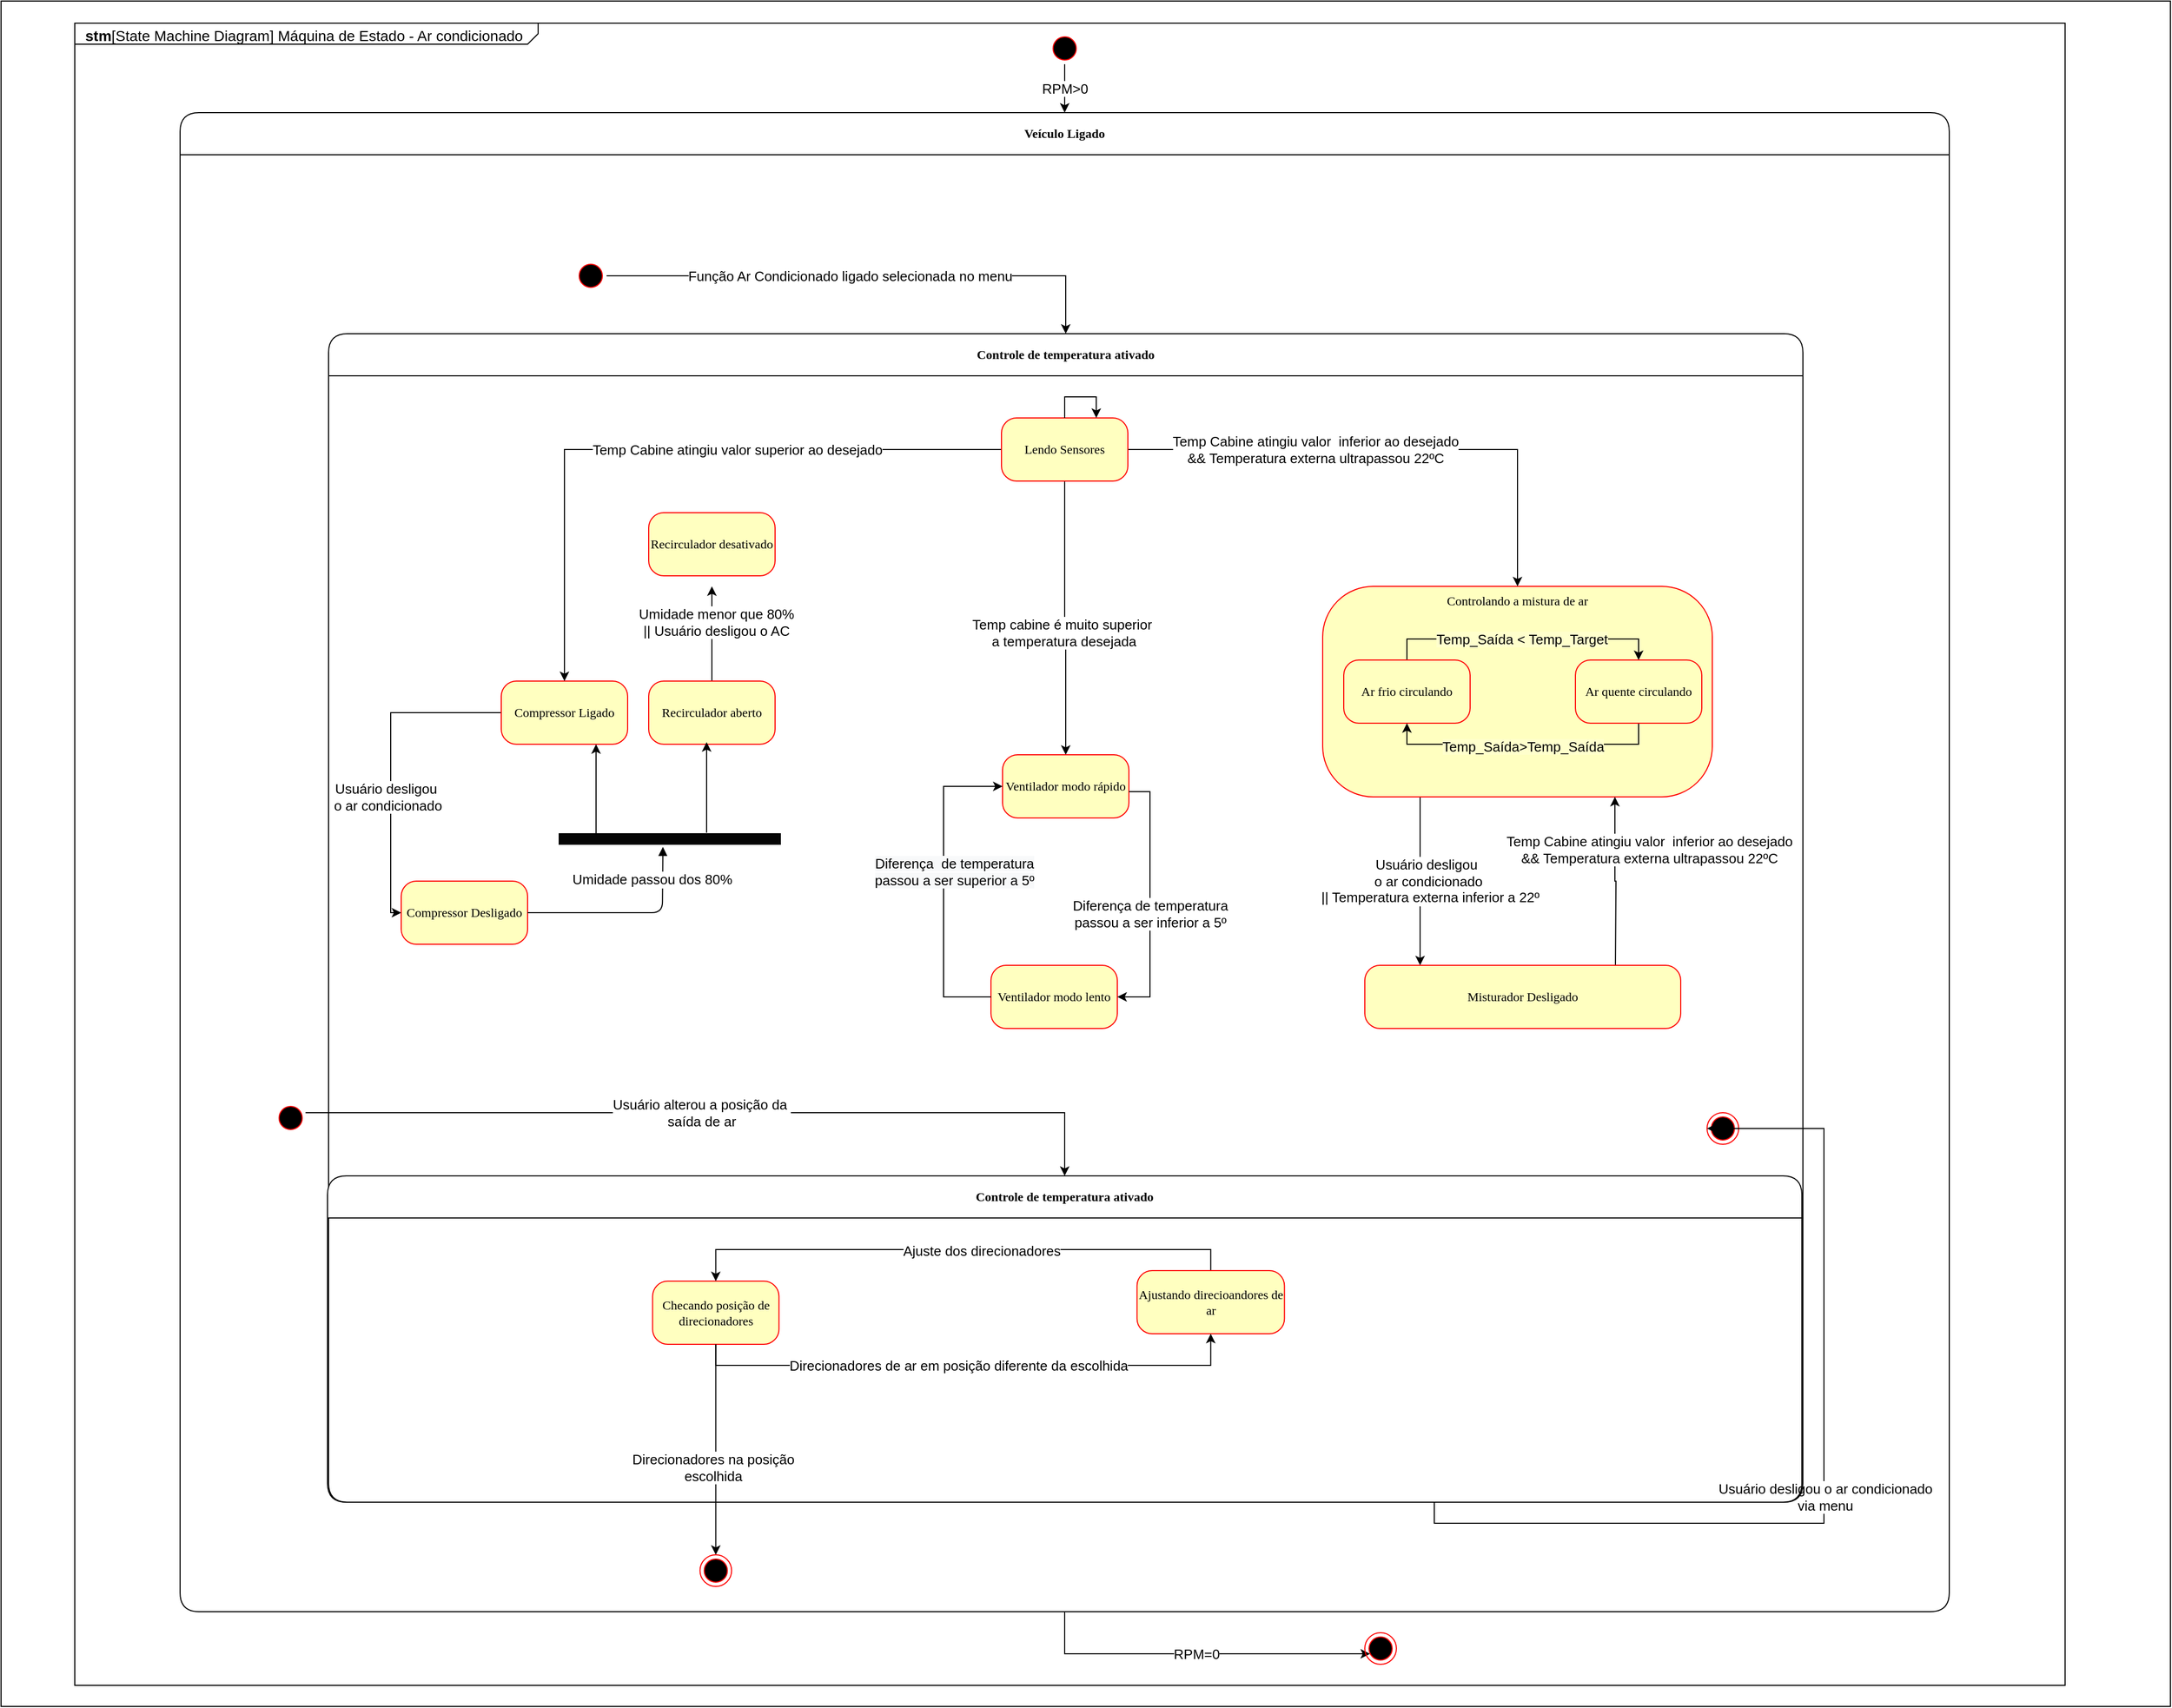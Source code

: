 <mxfile version="15.8.3" type="github">
  <diagram name="Page-1" id="58cdce13-f638-feb5-8d6f-7d28b1aa9fa0">
    <mxGraphModel dx="3875" dy="3597" grid="1" gridSize="10" guides="1" tooltips="1" connect="1" arrows="1" fold="1" page="1" pageScale="1" pageWidth="2336" pageHeight="1654" background="none" math="0" shadow="0">
      <root>
        <mxCell id="0" />
        <mxCell id="1" parent="0" />
        <mxCell id="StRiqY4Ps2wGi9c5ffev-5" value="" style="rounded=0;whiteSpace=wrap;html=1;" vertex="1" parent="1">
          <mxGeometry x="230" y="-1640" width="2060" height="1620" as="geometry" />
        </mxCell>
        <mxCell id="2FUNfznmdYpebAtP3zaA-22" value="" style="edgeStyle=orthogonalEdgeStyle;rounded=0;orthogonalLoop=1;jettySize=auto;html=1;fontSize=13;exitX=0;exitY=0.5;exitDx=0;exitDy=0;" parent="1" source="382b91b5511bd0f7-6" target="2FUNfznmdYpebAtP3zaA-21" edge="1">
          <mxGeometry relative="1" as="geometry">
            <Array as="points">
              <mxPoint x="600" y="-964" />
              <mxPoint x="600" y="-774" />
            </Array>
          </mxGeometry>
        </mxCell>
        <mxCell id="2FUNfznmdYpebAtP3zaA-23" value="Usuário desligou&amp;nbsp;&lt;br&gt;o ar condicionado" style="edgeLabel;html=1;align=center;verticalAlign=middle;resizable=0;points=[];fontSize=13;" parent="2FUNfznmdYpebAtP3zaA-22" vertex="1" connectable="0">
          <mxGeometry x="-0.337" y="2" relative="1" as="geometry">
            <mxPoint x="-7" y="78" as="offset" />
          </mxGeometry>
        </mxCell>
        <mxCell id="382b91b5511bd0f7-6" value="Compressor Ligado" style="rounded=1;whiteSpace=wrap;html=1;arcSize=24;fillColor=#ffffc0;strokeColor=#ff0000;shadow=0;comic=0;labelBackgroundColor=none;fontFamily=Verdana;fontSize=12;fontColor=#000000;align=center;" parent="1" vertex="1">
          <mxGeometry x="705" y="-994" width="120" height="60" as="geometry" />
        </mxCell>
        <mxCell id="2FUNfznmdYpebAtP3zaA-64" style="edgeStyle=orthogonalEdgeStyle;rounded=0;orthogonalLoop=1;jettySize=auto;html=1;exitX=0.25;exitY=1;exitDx=0;exitDy=0;entryX=0.175;entryY=0;entryDx=0;entryDy=0;entryPerimeter=0;fontSize=13;startArrow=none;startFill=0;" parent="1" source="382b91b5511bd0f7-7" target="2FUNfznmdYpebAtP3zaA-25" edge="1">
          <mxGeometry relative="1" as="geometry" />
        </mxCell>
        <mxCell id="382b91b5511bd0f7-7" value="Controlando a mistura de ar" style="rounded=1;whiteSpace=wrap;html=1;arcSize=24;fillColor=#ffffc0;strokeColor=#ff0000;shadow=0;comic=0;labelBackgroundColor=none;fontFamily=Verdana;fontSize=12;fontColor=#000000;verticalAlign=top;" parent="1" vertex="1">
          <mxGeometry x="1485" y="-1084" width="370" height="200" as="geometry" />
        </mxCell>
        <mxCell id="2FUNfznmdYpebAtP3zaA-147" value="RPM=0" style="edgeStyle=orthogonalEdgeStyle;rounded=0;orthogonalLoop=1;jettySize=auto;html=1;exitX=0.5;exitY=1;exitDx=0;exitDy=0;fontSize=13;startArrow=none;startFill=0;" parent="1" source="2a3bc250acf0617d-7" edge="1">
          <mxGeometry relative="1" as="geometry">
            <mxPoint x="1530" y="-70" as="targetPoint" />
            <Array as="points">
              <mxPoint x="1240" y="-70" />
              <mxPoint x="1520" y="-70" />
            </Array>
          </mxGeometry>
        </mxCell>
        <mxCell id="2a3bc250acf0617d-7" value="Veículo Ligado" style="swimlane;whiteSpace=wrap;html=1;rounded=1;shadow=0;comic=0;labelBackgroundColor=none;strokeWidth=1;fontFamily=Verdana;fontSize=12;align=center;startSize=40;" parent="1" vertex="1">
          <mxGeometry x="400" y="-1534" width="1680" height="1424" as="geometry" />
        </mxCell>
        <mxCell id="2FUNfznmdYpebAtP3zaA-86" style="edgeStyle=orthogonalEdgeStyle;rounded=0;orthogonalLoop=1;jettySize=auto;html=1;exitX=0.5;exitY=1;exitDx=0;exitDy=0;entryX=0.5;entryY=0;entryDx=0;entryDy=0;fontSize=13;startArrow=none;startFill=0;" parent="2a3bc250acf0617d-7" source="382b91b5511bd0f7-5" target="24f968d109e7d6b4-3" edge="1">
          <mxGeometry relative="1" as="geometry">
            <mxPoint x="508.71" y="1280" as="targetPoint" />
          </mxGeometry>
        </mxCell>
        <mxCell id="2FUNfznmdYpebAtP3zaA-87" value="Direcionadores na posição&lt;br&gt;escolhida" style="edgeLabel;html=1;align=center;verticalAlign=middle;resizable=0;points=[];fontSize=13;" parent="2FUNfznmdYpebAtP3zaA-86" vertex="1" connectable="0">
          <mxGeometry x="0.168" y="-3" relative="1" as="geometry">
            <mxPoint as="offset" />
          </mxGeometry>
        </mxCell>
        <mxCell id="382b91b5511bd0f7-5" value="Checando posição de direcionadores" style="rounded=1;whiteSpace=wrap;html=1;arcSize=24;fillColor=#ffffc0;strokeColor=#ff0000;shadow=0;comic=0;labelBackgroundColor=none;fontFamily=Verdana;fontSize=12;fontColor=#000000;align=center;" parent="2a3bc250acf0617d-7" vertex="1">
          <mxGeometry x="448.71" y="1110" width="120" height="60" as="geometry" />
        </mxCell>
        <mxCell id="2FUNfznmdYpebAtP3zaA-82" style="edgeStyle=orthogonalEdgeStyle;rounded=0;orthogonalLoop=1;jettySize=auto;html=1;exitX=0.5;exitY=0;exitDx=0;exitDy=0;entryX=0.5;entryY=0;entryDx=0;entryDy=0;fontSize=13;startArrow=none;startFill=0;" parent="2a3bc250acf0617d-7" source="2FUNfznmdYpebAtP3zaA-2" target="382b91b5511bd0f7-5" edge="1">
          <mxGeometry relative="1" as="geometry" />
        </mxCell>
        <mxCell id="2FUNfznmdYpebAtP3zaA-83" value="Ajuste dos direcionadores" style="edgeLabel;html=1;align=center;verticalAlign=middle;resizable=0;points=[];fontSize=13;" parent="2FUNfznmdYpebAtP3zaA-82" vertex="1" connectable="0">
          <mxGeometry x="-0.085" y="1" relative="1" as="geometry">
            <mxPoint as="offset" />
          </mxGeometry>
        </mxCell>
        <mxCell id="2FUNfznmdYpebAtP3zaA-2" value="Ajustando direcioandores de ar" style="rounded=1;whiteSpace=wrap;html=1;arcSize=24;fillColor=#ffffc0;strokeColor=#ff0000;shadow=0;comic=0;labelBackgroundColor=none;fontFamily=Verdana;fontSize=12;fontColor=#000000;align=center;" parent="2a3bc250acf0617d-7" vertex="1">
          <mxGeometry x="908.71" y="1100" width="140" height="60" as="geometry" />
        </mxCell>
        <mxCell id="2FUNfznmdYpebAtP3zaA-67" style="edgeStyle=orthogonalEdgeStyle;rounded=0;orthogonalLoop=1;jettySize=auto;html=1;exitX=0.5;exitY=1;exitDx=0;exitDy=0;entryX=0.5;entryY=1;entryDx=0;entryDy=0;fontSize=13;startArrow=none;startFill=0;" parent="2a3bc250acf0617d-7" source="382b91b5511bd0f7-5" target="2FUNfznmdYpebAtP3zaA-2" edge="1">
          <mxGeometry relative="1" as="geometry" />
        </mxCell>
        <mxCell id="2FUNfznmdYpebAtP3zaA-69" value="Text" style="edgeLabel;html=1;align=center;verticalAlign=middle;resizable=0;points=[];fontSize=13;" parent="2FUNfznmdYpebAtP3zaA-67" vertex="1" connectable="0">
          <mxGeometry x="0.118" y="-2" relative="1" as="geometry">
            <mxPoint as="offset" />
          </mxGeometry>
        </mxCell>
        <mxCell id="2FUNfznmdYpebAtP3zaA-73" value="In" style="edgeLabel;html=1;align=center;verticalAlign=middle;resizable=0;points=[];fontSize=13;" parent="2FUNfznmdYpebAtP3zaA-67" vertex="1" connectable="0">
          <mxGeometry x="0.108" y="-2" relative="1" as="geometry">
            <mxPoint as="offset" />
          </mxGeometry>
        </mxCell>
        <mxCell id="2FUNfznmdYpebAtP3zaA-77" value="Direcionadores de ar em posição diferente da escolhida" style="edgeLabel;html=1;align=center;verticalAlign=middle;resizable=0;points=[];fontSize=13;" parent="2FUNfznmdYpebAtP3zaA-67" vertex="1" connectable="0">
          <mxGeometry x="0.118" relative="1" as="geometry">
            <mxPoint x="-40" as="offset" />
          </mxGeometry>
        </mxCell>
        <mxCell id="2a3bc250acf0617d-3" value="" style="ellipse;html=1;shape=startState;fillColor=#000000;strokeColor=#ff0000;rounded=1;shadow=0;comic=0;labelBackgroundColor=none;fontFamily=Verdana;fontSize=12;fontColor=#000000;align=center;direction=south;" parent="2a3bc250acf0617d-7" vertex="1">
          <mxGeometry x="90" y="940" width="30" height="30" as="geometry" />
        </mxCell>
        <mxCell id="24f968d109e7d6b4-3" value="" style="ellipse;html=1;shape=endState;fillColor=#000000;strokeColor=#ff0000;rounded=1;shadow=0;comic=0;labelBackgroundColor=none;fontFamily=Verdana;fontSize=12;fontColor=#000000;align=center;" parent="2a3bc250acf0617d-7" vertex="1">
          <mxGeometry x="493.71" y="1370" width="30" height="30" as="geometry" />
        </mxCell>
        <mxCell id="2FUNfznmdYpebAtP3zaA-43" value="Ventilador modo lento" style="rounded=1;whiteSpace=wrap;html=1;arcSize=24;fillColor=#ffffc0;strokeColor=#ff0000;shadow=0;comic=0;labelBackgroundColor=none;fontFamily=Verdana;fontSize=12;fontColor=#000000;align=center;" parent="2a3bc250acf0617d-7" vertex="1">
          <mxGeometry x="770" y="810" width="120" height="60" as="geometry" />
        </mxCell>
        <mxCell id="2FUNfznmdYpebAtP3zaA-143" value="" style="ellipse;html=1;shape=endState;fillColor=#000000;strokeColor=#ff0000;rounded=1;shadow=0;comic=0;labelBackgroundColor=none;fontFamily=Verdana;fontSize=12;fontColor=#000000;align=center;" parent="2a3bc250acf0617d-7" vertex="1">
          <mxGeometry x="1450" y="950" width="30" height="30" as="geometry" />
        </mxCell>
        <mxCell id="2FUNfznmdYpebAtP3zaA-88" style="edgeStyle=orthogonalEdgeStyle;rounded=0;orthogonalLoop=1;jettySize=auto;html=1;fontSize=13;startArrow=none;startFill=0;" parent="1" source="2FUNfznmdYpebAtP3zaA-4" edge="1">
          <mxGeometry relative="1" as="geometry">
            <mxPoint x="905" y="-1084" as="targetPoint" />
          </mxGeometry>
        </mxCell>
        <mxCell id="2FUNfznmdYpebAtP3zaA-89" value="Umidade menor que 80% &lt;br&gt;|| Usuário desligou o AC" style="edgeLabel;html=1;align=center;verticalAlign=middle;resizable=0;points=[];fontSize=13;" parent="2FUNfznmdYpebAtP3zaA-88" vertex="1" connectable="0">
          <mxGeometry x="-0.272" y="1" relative="1" as="geometry">
            <mxPoint x="5" y="-23" as="offset" />
          </mxGeometry>
        </mxCell>
        <mxCell id="2FUNfznmdYpebAtP3zaA-4" value="Recirculador aberto" style="rounded=1;whiteSpace=wrap;html=1;arcSize=24;fillColor=#ffffc0;strokeColor=#ff0000;shadow=0;comic=0;labelBackgroundColor=none;fontFamily=Verdana;fontSize=12;fontColor=#000000;align=center;" parent="1" vertex="1">
          <mxGeometry x="845" y="-994" width="120" height="60" as="geometry" />
        </mxCell>
        <mxCell id="2FUNfznmdYpebAtP3zaA-6" value="Recirculador desativado" style="rounded=1;whiteSpace=wrap;html=1;arcSize=24;fillColor=#ffffc0;strokeColor=#ff0000;shadow=0;comic=0;labelBackgroundColor=none;fontFamily=Verdana;fontSize=12;fontColor=#000000;align=center;" parent="1" vertex="1">
          <mxGeometry x="845" y="-1154" width="120" height="60" as="geometry" />
        </mxCell>
        <mxCell id="2FUNfznmdYpebAtP3zaA-9" style="edgeStyle=orthogonalEdgeStyle;rounded=0;orthogonalLoop=1;jettySize=auto;html=1;entryX=0.5;entryY=0;entryDx=0;entryDy=0;" parent="1" source="2FUNfznmdYpebAtP3zaA-8" target="382b91b5511bd0f7-7" edge="1">
          <mxGeometry relative="1" as="geometry">
            <mxPoint x="1155" y="-1114" as="targetPoint" />
          </mxGeometry>
        </mxCell>
        <mxCell id="2FUNfznmdYpebAtP3zaA-13" value="Temp Cabine atingiu valor&amp;nbsp; inferior ao desejado&lt;br&gt;&amp;amp;&amp;amp; Temperatura externa ultrapassou 22ºC" style="edgeLabel;html=1;align=center;verticalAlign=middle;resizable=0;points=[];fontSize=13;" parent="2FUNfznmdYpebAtP3zaA-9" vertex="1" connectable="0">
          <mxGeometry x="-0.725" relative="1" as="geometry">
            <mxPoint x="109" as="offset" />
          </mxGeometry>
        </mxCell>
        <mxCell id="2FUNfznmdYpebAtP3zaA-10" style="edgeStyle=orthogonalEdgeStyle;rounded=0;orthogonalLoop=1;jettySize=auto;html=1;entryX=0.5;entryY=0;entryDx=0;entryDy=0;" parent="1" source="2FUNfznmdYpebAtP3zaA-8" target="382b91b5511bd0f7-6" edge="1">
          <mxGeometry relative="1" as="geometry" />
        </mxCell>
        <mxCell id="2FUNfznmdYpebAtP3zaA-19" value="Temp Cabine atingiu valor superior ao desejado" style="edgeLabel;html=1;align=center;verticalAlign=middle;resizable=0;points=[];fontSize=13;" parent="2FUNfznmdYpebAtP3zaA-10" vertex="1" connectable="0">
          <mxGeometry x="-0.311" relative="1" as="geometry">
            <mxPoint x="-32" as="offset" />
          </mxGeometry>
        </mxCell>
        <mxCell id="2FUNfznmdYpebAtP3zaA-50" style="edgeStyle=orthogonalEdgeStyle;rounded=0;orthogonalLoop=1;jettySize=auto;html=1;fontSize=13;startArrow=none;startFill=0;entryX=0.5;entryY=0;entryDx=0;entryDy=0;" parent="1" source="2FUNfznmdYpebAtP3zaA-8" target="2FUNfznmdYpebAtP3zaA-44" edge="1">
          <mxGeometry relative="1" as="geometry">
            <mxPoint x="1240" y="-1124" as="targetPoint" />
          </mxGeometry>
        </mxCell>
        <mxCell id="2FUNfznmdYpebAtP3zaA-51" value="Temp cabine é muito superior&amp;nbsp;&lt;br&gt;a temperatura desejada&lt;br&gt;" style="edgeLabel;html=1;align=center;verticalAlign=middle;resizable=0;points=[];fontSize=13;" parent="2FUNfznmdYpebAtP3zaA-50" vertex="1" connectable="0">
          <mxGeometry x="0.106" y="-2" relative="1" as="geometry">
            <mxPoint as="offset" />
          </mxGeometry>
        </mxCell>
        <mxCell id="2FUNfznmdYpebAtP3zaA-8" value="Lendo Sensores" style="rounded=1;whiteSpace=wrap;html=1;arcSize=24;fillColor=#ffffc0;strokeColor=#ff0000;shadow=0;comic=0;labelBackgroundColor=none;fontFamily=Verdana;fontSize=12;fontColor=#000000;align=center;" parent="1" vertex="1">
          <mxGeometry x="1180" y="-1244" width="120" height="60" as="geometry" />
        </mxCell>
        <mxCell id="2FUNfznmdYpebAtP3zaA-21" value="Compressor Desligado" style="rounded=1;whiteSpace=wrap;html=1;arcSize=24;fillColor=#ffffc0;strokeColor=#ff0000;shadow=0;comic=0;labelBackgroundColor=none;fontFamily=Verdana;fontSize=12;fontColor=#000000;align=center;" parent="1" vertex="1">
          <mxGeometry x="610" y="-804" width="120" height="60" as="geometry" />
        </mxCell>
        <mxCell id="2FUNfznmdYpebAtP3zaA-24" value="Usuário desligou&amp;nbsp;&lt;br&gt;o ar condicionado&lt;br&gt;&amp;nbsp;|| Temperatura externa inferior a 22º" style="edgeLabel;html=1;align=center;verticalAlign=middle;resizable=0;points=[];fontSize=13;" parent="1" vertex="1" connectable="0">
          <mxGeometry x="1585.0" y="-803.997" as="geometry" />
        </mxCell>
        <mxCell id="2FUNfznmdYpebAtP3zaA-65" style="edgeStyle=orthogonalEdgeStyle;rounded=0;orthogonalLoop=1;jettySize=auto;html=1;entryX=0.75;entryY=1;entryDx=0;entryDy=0;fontSize=13;startArrow=none;startFill=0;" parent="1" target="382b91b5511bd0f7-7" edge="1">
          <mxGeometry relative="1" as="geometry">
            <mxPoint x="1763" y="-724" as="sourcePoint" />
          </mxGeometry>
        </mxCell>
        <mxCell id="2FUNfznmdYpebAtP3zaA-25" value="Misturador Desligado" style="rounded=1;whiteSpace=wrap;html=1;arcSize=24;fillColor=#ffffc0;strokeColor=#ff0000;shadow=0;comic=0;labelBackgroundColor=none;fontFamily=Verdana;fontSize=12;fontColor=#000000;align=center;" parent="1" vertex="1">
          <mxGeometry x="1525" y="-724" width="300" height="60" as="geometry" />
        </mxCell>
        <mxCell id="2FUNfznmdYpebAtP3zaA-32" value="" style="html=1;points=[];perimeter=orthogonalPerimeter;fontSize=13;verticalAlign=top;fillColor=#050505;rotation=-90;" parent="1" vertex="1">
          <mxGeometry x="860" y="-949" width="10" height="210" as="geometry" />
        </mxCell>
        <mxCell id="2FUNfznmdYpebAtP3zaA-33" value="Umidade passou dos 80%" style="html=1;verticalAlign=bottom;startArrow=none;endArrow=block;startSize=8;fontSize=13;startFill=0;exitX=1;exitY=0.5;exitDx=0;exitDy=0;entryX=-0.25;entryY=0.469;entryDx=0;entryDy=0;entryPerimeter=0;" parent="1" source="2FUNfznmdYpebAtP3zaA-21" target="2FUNfznmdYpebAtP3zaA-32" edge="1">
          <mxGeometry x="0.566" y="10" relative="1" as="geometry">
            <mxPoint x="745" y="-774" as="sourcePoint" />
            <Array as="points">
              <mxPoint x="858" y="-774" />
            </Array>
            <mxPoint as="offset" />
          </mxGeometry>
        </mxCell>
        <mxCell id="2FUNfznmdYpebAtP3zaA-35" value="" style="endArrow=classic;html=1;fontSize=13;" parent="1" edge="1">
          <mxGeometry width="50" height="50" relative="1" as="geometry">
            <mxPoint x="795" y="-848" as="sourcePoint" />
            <mxPoint x="795" y="-934" as="targetPoint" />
          </mxGeometry>
        </mxCell>
        <mxCell id="2FUNfznmdYpebAtP3zaA-44" value="Ventilador modo rápido" style="rounded=1;whiteSpace=wrap;html=1;arcSize=24;fillColor=#ffffc0;strokeColor=#ff0000;shadow=0;comic=0;labelBackgroundColor=none;fontFamily=Verdana;fontSize=12;fontColor=#000000;align=center;" parent="1" vertex="1">
          <mxGeometry x="1181" y="-924" width="120" height="60" as="geometry" />
        </mxCell>
        <mxCell id="2FUNfznmdYpebAtP3zaA-46" style="edgeStyle=orthogonalEdgeStyle;rounded=0;orthogonalLoop=1;jettySize=auto;html=1;entryX=1;entryY=0.5;entryDx=0;entryDy=0;fontSize=13;startArrow=none;startFill=0;" parent="1" edge="1">
          <mxGeometry relative="1" as="geometry">
            <mxPoint x="1301" y="-889" as="sourcePoint" />
            <mxPoint x="1290" y="-694" as="targetPoint" />
            <Array as="points">
              <mxPoint x="1321" y="-889" />
              <mxPoint x="1321" y="-694" />
            </Array>
          </mxGeometry>
        </mxCell>
        <mxCell id="2FUNfznmdYpebAtP3zaA-47" value="Diferença de temperatura&lt;br&gt;passou a ser inferior a 5º" style="edgeLabel;html=1;align=center;verticalAlign=middle;resizable=0;points=[];fontSize=13;" parent="2FUNfznmdYpebAtP3zaA-46" vertex="1" connectable="0">
          <mxGeometry x="0.271" relative="1" as="geometry">
            <mxPoint y="-21" as="offset" />
          </mxGeometry>
        </mxCell>
        <mxCell id="2FUNfznmdYpebAtP3zaA-54" style="edgeStyle=orthogonalEdgeStyle;rounded=0;orthogonalLoop=1;jettySize=auto;html=1;fontSize=13;startArrow=none;startFill=0;entryX=0.5;entryY=0;entryDx=0;entryDy=0;exitX=0.5;exitY=0;exitDx=0;exitDy=0;" parent="1" source="2FUNfznmdYpebAtP3zaA-52" target="2FUNfznmdYpebAtP3zaA-53" edge="1">
          <mxGeometry relative="1" as="geometry" />
        </mxCell>
        <mxCell id="2FUNfznmdYpebAtP3zaA-57" value="Temp_Saída &amp;lt; Temp_Target" style="edgeLabel;html=1;align=center;verticalAlign=middle;resizable=0;points=[];fontSize=13;labelBackgroundColor=#FFFFCC;" parent="2FUNfznmdYpebAtP3zaA-54" vertex="1" connectable="0">
          <mxGeometry x="-0.091" y="3" relative="1" as="geometry">
            <mxPoint x="11" y="3" as="offset" />
          </mxGeometry>
        </mxCell>
        <mxCell id="2FUNfznmdYpebAtP3zaA-52" value="Ar frio circulando" style="rounded=1;whiteSpace=wrap;html=1;arcSize=24;fillColor=#ffffc0;strokeColor=#ff0000;shadow=0;comic=0;labelBackgroundColor=none;fontFamily=Verdana;fontSize=12;fontColor=#000000;align=center;" parent="1" vertex="1">
          <mxGeometry x="1505" y="-1014" width="120" height="60" as="geometry" />
        </mxCell>
        <mxCell id="2FUNfznmdYpebAtP3zaA-59" style="edgeStyle=orthogonalEdgeStyle;rounded=0;orthogonalLoop=1;jettySize=auto;html=1;entryX=0.5;entryY=1;entryDx=0;entryDy=0;fontSize=13;startArrow=none;startFill=0;exitX=0.5;exitY=1;exitDx=0;exitDy=0;" parent="1" source="2FUNfznmdYpebAtP3zaA-53" target="2FUNfznmdYpebAtP3zaA-52" edge="1">
          <mxGeometry relative="1" as="geometry" />
        </mxCell>
        <mxCell id="2FUNfznmdYpebAtP3zaA-62" value="Temp_Saída&amp;gt;Temp_Saída" style="edgeLabel;html=1;align=center;verticalAlign=middle;resizable=0;points=[];fontSize=13;labelBackgroundColor=#FFFFCC;" parent="2FUNfznmdYpebAtP3zaA-59" vertex="1" connectable="0">
          <mxGeometry x="-0.285" y="2" relative="1" as="geometry">
            <mxPoint x="-37" as="offset" />
          </mxGeometry>
        </mxCell>
        <mxCell id="2FUNfznmdYpebAtP3zaA-53" value="Ar quente circulando" style="rounded=1;whiteSpace=wrap;html=1;arcSize=24;fillColor=#ffffc0;strokeColor=#ff0000;shadow=0;comic=0;labelBackgroundColor=none;fontFamily=Verdana;fontSize=12;fontColor=#000000;align=center;" parent="1" vertex="1">
          <mxGeometry x="1725" y="-1014" width="120" height="60" as="geometry" />
        </mxCell>
        <mxCell id="2FUNfznmdYpebAtP3zaA-66" value="Temp Cabine atingiu valor&amp;nbsp; inferior ao desejado&lt;br&gt;&amp;amp;&amp;amp; Temperatura externa ultrapassou 22ºC" style="edgeLabel;html=1;align=center;verticalAlign=middle;resizable=0;points=[];fontSize=13;" parent="1" vertex="1" connectable="0">
          <mxGeometry x="1795.003" y="-834" as="geometry" />
        </mxCell>
        <mxCell id="2FUNfznmdYpebAtP3zaA-81" style="edgeStyle=orthogonalEdgeStyle;rounded=0;orthogonalLoop=1;jettySize=auto;html=1;entryX=0.75;entryY=0;entryDx=0;entryDy=0;fontSize=13;startArrow=none;startFill=0;" parent="1" source="2FUNfznmdYpebAtP3zaA-8" target="2FUNfznmdYpebAtP3zaA-8" edge="1">
          <mxGeometry relative="1" as="geometry">
            <Array as="points">
              <mxPoint x="1240" y="-1264" />
              <mxPoint x="1270" y="-1264" />
            </Array>
          </mxGeometry>
        </mxCell>
        <mxCell id="2FUNfznmdYpebAtP3zaA-144" style="edgeStyle=orthogonalEdgeStyle;rounded=0;orthogonalLoop=1;jettySize=auto;html=1;exitX=0.75;exitY=1;exitDx=0;exitDy=0;entryX=0;entryY=0.5;entryDx=0;entryDy=0;fontSize=13;startArrow=none;startFill=0;" parent="1" source="2FUNfznmdYpebAtP3zaA-102" target="2FUNfznmdYpebAtP3zaA-143" edge="1">
          <mxGeometry relative="1" as="geometry" />
        </mxCell>
        <mxCell id="2FUNfznmdYpebAtP3zaA-145" value="Usuário desligou o ar condicionado&lt;br&gt;via menu" style="edgeLabel;html=1;align=center;verticalAlign=middle;resizable=0;points=[];fontSize=13;" parent="2FUNfznmdYpebAtP3zaA-144" vertex="1" connectable="0">
          <mxGeometry x="-0.051" y="-1" relative="1" as="geometry">
            <mxPoint as="offset" />
          </mxGeometry>
        </mxCell>
        <mxCell id="2FUNfznmdYpebAtP3zaA-102" value="Controle de temperatura ativado" style="swimlane;whiteSpace=wrap;html=1;rounded=1;shadow=0;comic=0;labelBackgroundColor=none;strokeWidth=1;fontFamily=Verdana;fontSize=12;align=center;startSize=40;" parent="1" vertex="1">
          <mxGeometry x="541" y="-1324" width="1400" height="1110" as="geometry" />
        </mxCell>
        <mxCell id="2FUNfznmdYpebAtP3zaA-118" style="edgeStyle=orthogonalEdgeStyle;rounded=0;orthogonalLoop=1;jettySize=auto;html=1;entryX=0.5;entryY=0;entryDx=0;entryDy=0;fontSize=13;startArrow=none;startFill=0;exitX=0.5;exitY=0;exitDx=0;exitDy=0;" parent="1" source="2FUNfznmdYpebAtP3zaA-117" target="2FUNfznmdYpebAtP3zaA-102" edge="1">
          <mxGeometry relative="1" as="geometry" />
        </mxCell>
        <mxCell id="2FUNfznmdYpebAtP3zaA-119" value="Função Ar Condicionado ligado selecionada no menu" style="edgeLabel;html=1;align=center;verticalAlign=middle;resizable=0;points=[];fontSize=13;" parent="2FUNfznmdYpebAtP3zaA-118" vertex="1" connectable="0">
          <mxGeometry x="-0.549" y="-2" relative="1" as="geometry">
            <mxPoint x="120" y="-2" as="offset" />
          </mxGeometry>
        </mxCell>
        <mxCell id="2FUNfznmdYpebAtP3zaA-117" value="" style="ellipse;html=1;shape=startState;fillColor=#000000;strokeColor=#ff0000;rounded=1;shadow=0;comic=0;labelBackgroundColor=none;fontFamily=Verdana;fontSize=12;fontColor=#000000;align=center;direction=south;" parent="1" vertex="1">
          <mxGeometry x="775" y="-1394" width="30" height="30" as="geometry" />
        </mxCell>
        <mxCell id="2FUNfznmdYpebAtP3zaA-45" style="edgeStyle=orthogonalEdgeStyle;rounded=0;orthogonalLoop=1;jettySize=auto;html=1;fontSize=13;startArrow=none;startFill=0;exitX=0;exitY=0.5;exitDx=0;exitDy=0;" parent="1" source="2FUNfznmdYpebAtP3zaA-43" target="2FUNfznmdYpebAtP3zaA-44" edge="1">
          <mxGeometry relative="1" as="geometry">
            <mxPoint x="1161" y="-694" as="sourcePoint" />
            <mxPoint x="1161" y="-894" as="targetPoint" />
            <Array as="points">
              <mxPoint x="1125" y="-694" />
              <mxPoint x="1125" y="-894" />
            </Array>
          </mxGeometry>
        </mxCell>
        <mxCell id="2FUNfznmdYpebAtP3zaA-49" value="&lt;span style=&quot;background-color: rgb(248 , 249 , 250)&quot;&gt;Diferença&amp;nbsp; de temperatura&lt;/span&gt;&lt;br style=&quot;background-color: rgb(248 , 249 , 250)&quot;&gt;&lt;span style=&quot;background-color: rgb(248 , 249 , 250)&quot;&gt;passou a ser superior a 5º&lt;/span&gt;" style="edgeLabel;html=1;align=center;verticalAlign=middle;resizable=0;points=[];fontSize=13;" parent="2FUNfznmdYpebAtP3zaA-45" vertex="1" connectable="0">
          <mxGeometry x="-0.07" y="1" relative="1" as="geometry">
            <mxPoint x="11" y="-24" as="offset" />
          </mxGeometry>
        </mxCell>
        <mxCell id="2FUNfznmdYpebAtP3zaA-123" value="Controle de temperatura ativado" style="swimlane;whiteSpace=wrap;html=1;rounded=1;shadow=0;comic=0;labelBackgroundColor=none;strokeWidth=1;fontFamily=Verdana;fontSize=12;align=center;startSize=40;" parent="1" vertex="1">
          <mxGeometry x="540" y="-524" width="1400" height="310" as="geometry" />
        </mxCell>
        <mxCell id="2FUNfznmdYpebAtP3zaA-97" style="edgeStyle=orthogonalEdgeStyle;rounded=0;orthogonalLoop=1;jettySize=auto;html=1;entryX=0.5;entryY=0;entryDx=0;entryDy=0;fontSize=13;startArrow=none;startFill=0;" parent="1" source="2a3bc250acf0617d-3" target="2FUNfznmdYpebAtP3zaA-123" edge="1">
          <mxGeometry relative="1" as="geometry">
            <Array as="points">
              <mxPoint x="510" y="-584" />
              <mxPoint x="1215" y="-584" />
            </Array>
          </mxGeometry>
        </mxCell>
        <mxCell id="2FUNfznmdYpebAtP3zaA-98" value="Usuário alterou a posição da&amp;nbsp;&lt;br&gt;saída de ar" style="edgeLabel;html=1;align=center;verticalAlign=middle;resizable=0;points=[];fontSize=13;" parent="2FUNfznmdYpebAtP3zaA-97" vertex="1" connectable="0">
          <mxGeometry x="0.268" y="-4" relative="1" as="geometry">
            <mxPoint x="-119" y="-4" as="offset" />
          </mxGeometry>
        </mxCell>
        <mxCell id="2FUNfznmdYpebAtP3zaA-146" value="" style="ellipse;html=1;shape=endState;fillColor=#000000;strokeColor=#ff0000;rounded=1;shadow=0;comic=0;labelBackgroundColor=none;fontFamily=Verdana;fontSize=12;fontColor=#000000;align=center;" parent="1" vertex="1">
          <mxGeometry x="1525" y="-90" width="30" height="30" as="geometry" />
        </mxCell>
        <mxCell id="2FUNfznmdYpebAtP3zaA-152" value="RPM&amp;gt;0" style="edgeStyle=orthogonalEdgeStyle;rounded=0;orthogonalLoop=1;jettySize=auto;html=1;entryX=0.5;entryY=0;entryDx=0;entryDy=0;fontSize=13;startArrow=none;startFill=0;" parent="1" source="2FUNfznmdYpebAtP3zaA-151" target="2a3bc250acf0617d-7" edge="1">
          <mxGeometry relative="1" as="geometry" />
        </mxCell>
        <mxCell id="2FUNfznmdYpebAtP3zaA-151" value="" style="ellipse;html=1;shape=startState;fillColor=#000000;strokeColor=#ff0000;rounded=1;shadow=0;comic=0;labelBackgroundColor=none;fontFamily=Verdana;fontSize=12;fontColor=#000000;align=center;direction=south;" parent="1" vertex="1">
          <mxGeometry x="1225" y="-1610" width="30" height="30" as="geometry" />
        </mxCell>
        <mxCell id="2FUNfznmdYpebAtP3zaA-156" value="" style="endArrow=classic;html=1;fontSize=13;" parent="1" edge="1">
          <mxGeometry width="50" height="50" relative="1" as="geometry">
            <mxPoint x="900" y="-850" as="sourcePoint" />
            <mxPoint x="900" y="-936" as="targetPoint" />
          </mxGeometry>
        </mxCell>
        <mxCell id="StRiqY4Ps2wGi9c5ffev-3" value="&lt;p style=&quot;margin: 4px 0px 0px 10px ; text-align: left ; font-size: 14px&quot;&gt;&lt;b&gt;stm&lt;/b&gt;[State Machine Diagram] Máquina de Estado - Ar condicionado&lt;/p&gt;" style="html=1;strokeWidth=1;shape=mxgraph.sysml.package;html=1;overflow=fill;whiteSpace=wrap;fillColor=none;gradientColor=none;fontSize=14;align=center;labelX=440.1;" vertex="1" parent="1">
          <mxGeometry x="300" y="-1619" width="1890" height="1579" as="geometry" />
        </mxCell>
      </root>
    </mxGraphModel>
  </diagram>
</mxfile>
